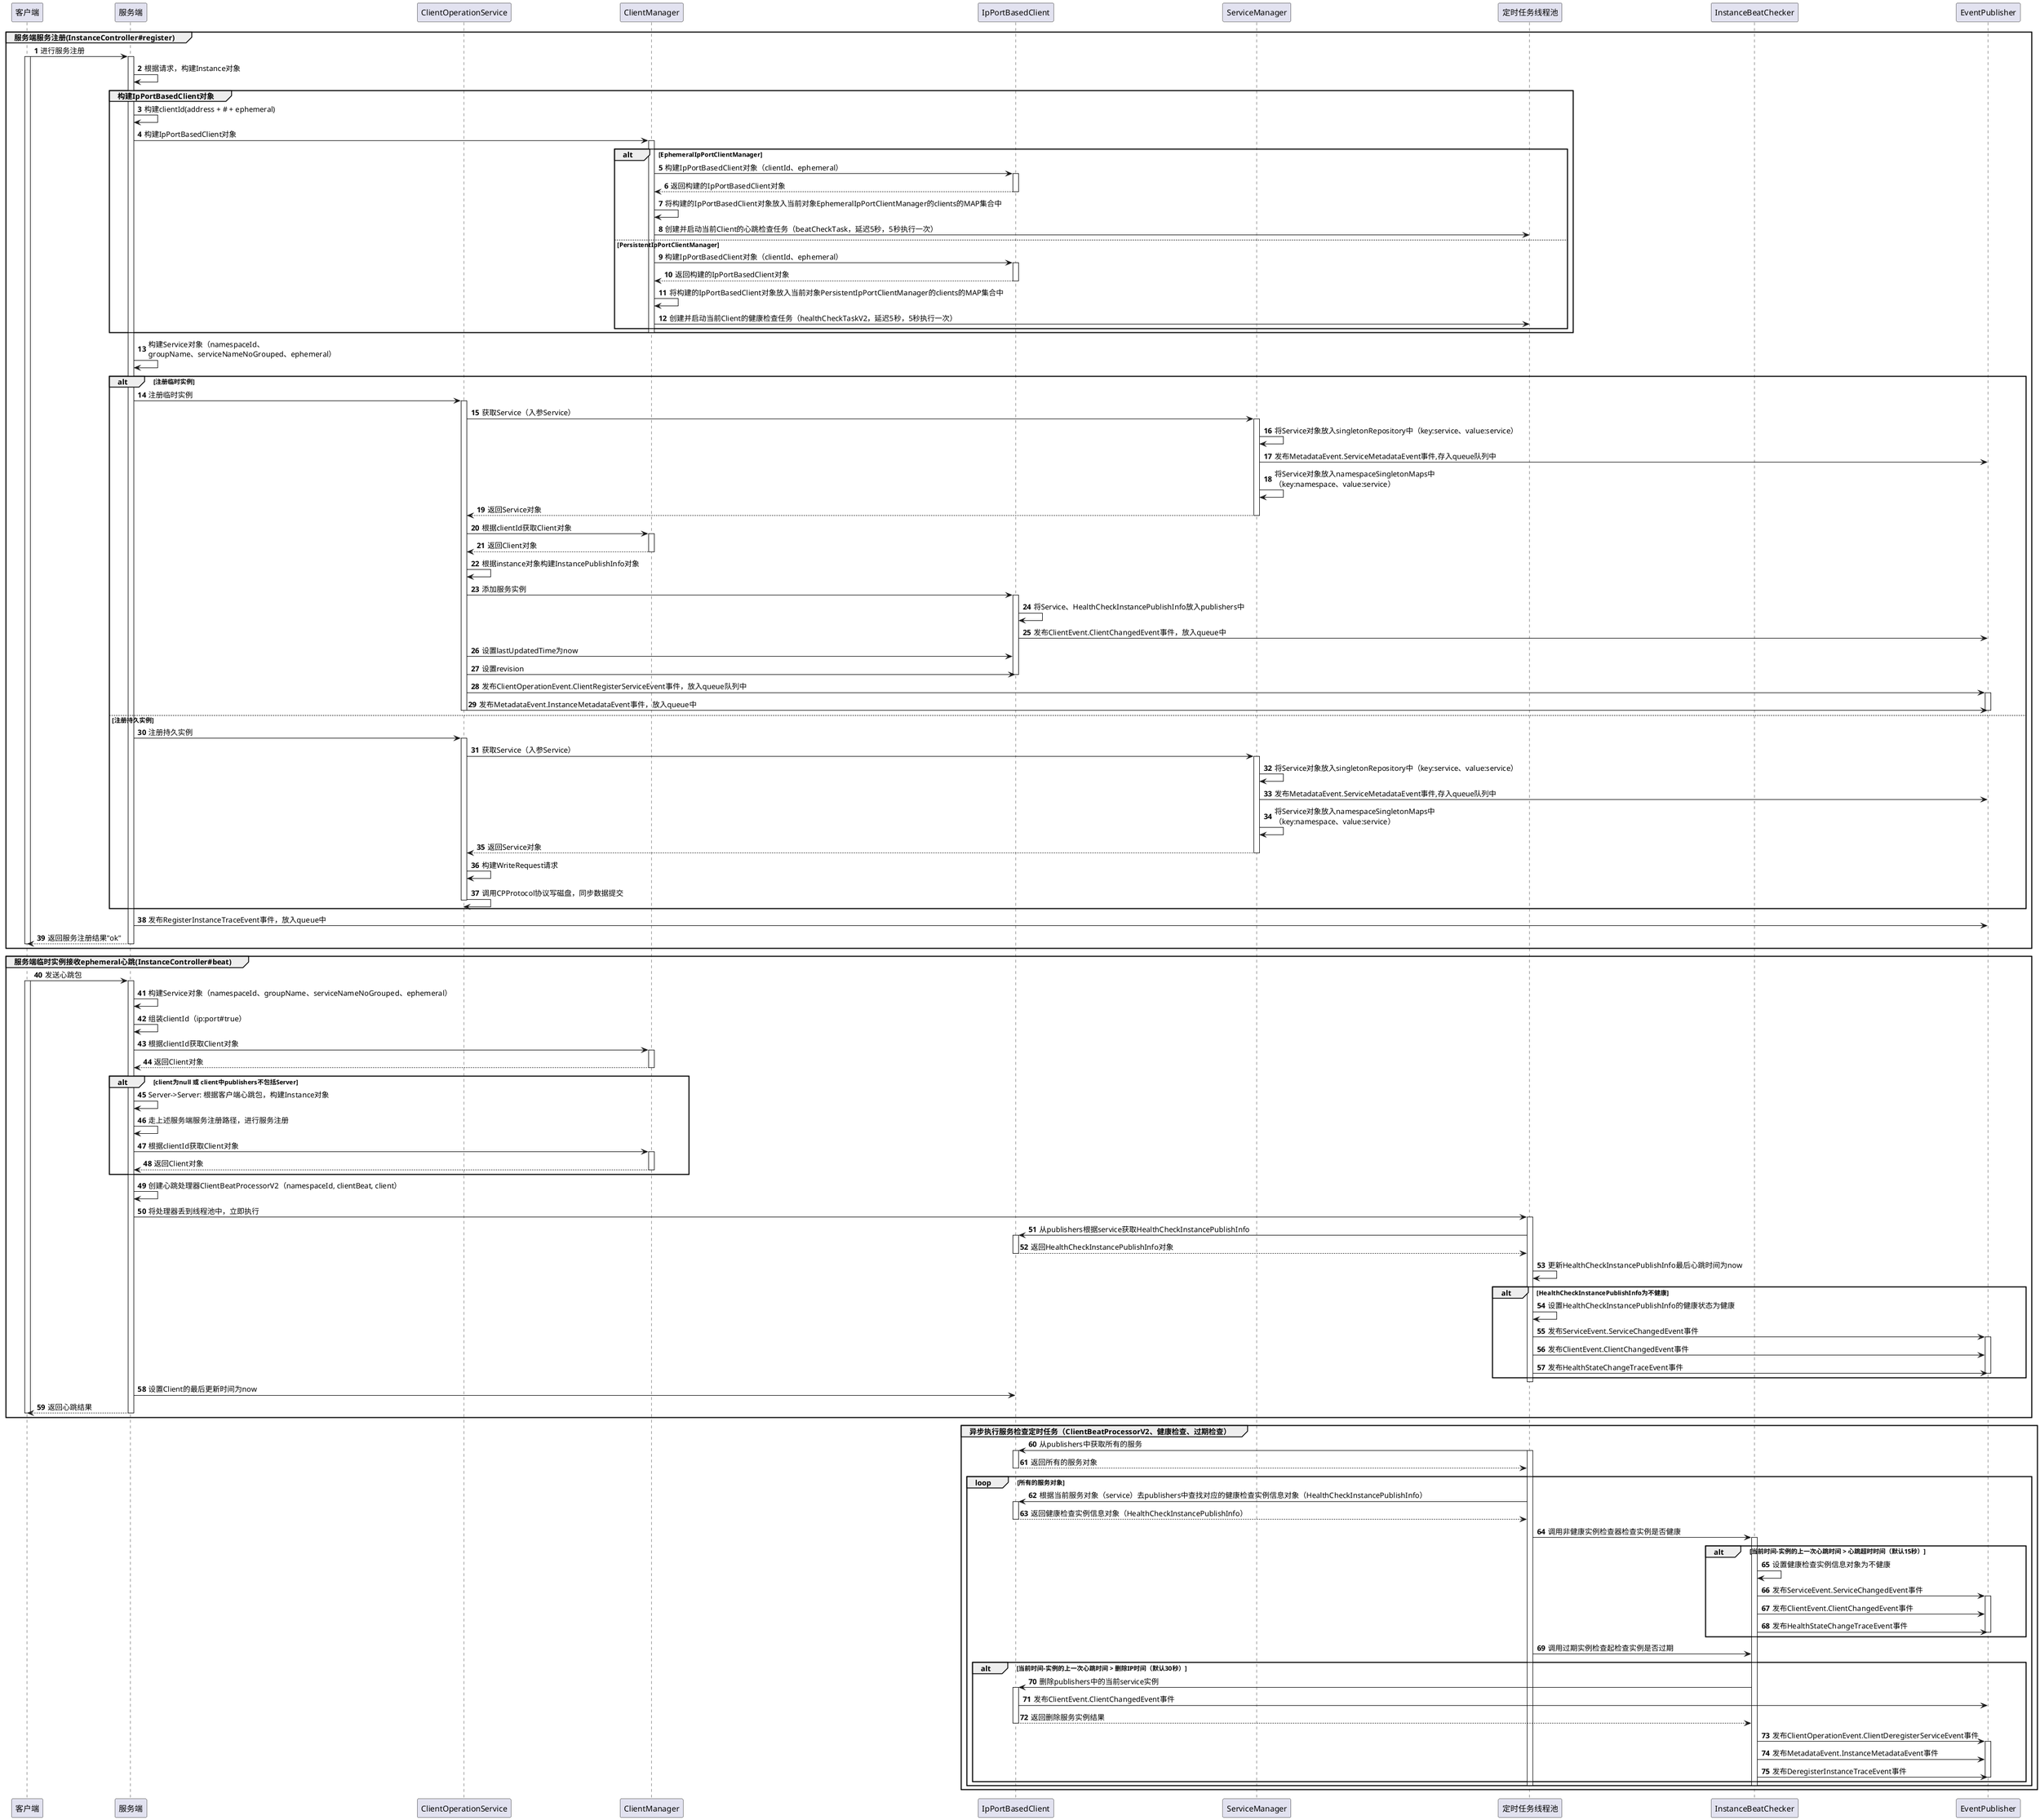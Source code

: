 @startuml
'https://plantuml.com/sequence-diagram

autonumber
participant 客户端 as Client
participant 服务端 as Server
participant ClientOperationService as ClientOperationService
participant ClientManager as ClientManager
participant IpPortBasedClient as IpPortBasedClient
participant ServiceManager as ServiceManager
participant 定时任务线程池 as SchedulerX
participant InstanceBeatChecker as InstanceBeatChecker
participant EventPublisher as EventPublisher

group 服务端服务注册(InstanceController#register)
    Client->Server: 进行服务注册
    activate Client
    activate Server
    Server->Server: 根据请求，构建Instance对象
    group 构建IpPortBasedClient对象
        Server->Server: 构建clientId(address + # + ephemeral)
        Server->ClientManager: 构建IpPortBasedClient对象
        activate ClientManager
        alt EphemeralIpPortClientManager
            ClientManager->IpPortBasedClient: 构建IpPortBasedClient对象（clientId、ephemeral）
            activate IpPortBasedClient
            IpPortBasedClient-->ClientManager: 返回构建的IpPortBasedClient对象
            deactivate IpPortBasedClient
            ClientManager->ClientManager: 将构建的IpPortBasedClient对象放入当前对象EphemeralIpPortClientManager的clients的MAP集合中
            ClientManager->SchedulerX: 创建并启动当前Client的心跳检查任务（beatCheckTask，延迟5秒，5秒执行一次）
        else PersistentIpPortClientManager
            ClientManager->IpPortBasedClient: 构建IpPortBasedClient对象（clientId、ephemeral）
            activate IpPortBasedClient
            IpPortBasedClient-->ClientManager: 返回构建的IpPortBasedClient对象
            deactivate IpPortBasedClient
            ClientManager->ClientManager: 将构建的IpPortBasedClient对象放入当前对象PersistentIpPortClientManager的clients的MAP集合中
            ClientManager->SchedulerX: 创建并启动当前Client的健康检查任务（healthCheckTaskV2，延迟5秒，5秒执行一次）
        end
        deactivate ClientManager
    end
    Server->Server: 构建Service对象（namespaceId、\ngroupName、serviceNameNoGrouped、ephemeral）
    alt 注册临时实例
        Server->ClientOperationService: 注册临时实例
        activate ClientOperationService
        ClientOperationService->ServiceManager: 获取Service（入参Service）
        activate ServiceManager
        ServiceManager->ServiceManager: 将Service对象放入singletonRepository中（key:service、value:service）
        ServiceManager->EventPublisher: 发布MetadataEvent.ServiceMetadataEvent事件,存入queue队列中
        ServiceManager->ServiceManager: 将Service对象放入namespaceSingletonMaps中\n（key:namespace、value:service）
        ServiceManager-->ClientOperationService: 返回Service对象
        deactivate ServiceManager
        ClientOperationService->ClientManager: 根据clientId获取Client对象
        activate ClientManager
        ClientManager-->ClientOperationService: 返回Client对象
        deactivate ClientManager
        ClientOperationService->ClientOperationService: 根据instance对象构建InstancePublishInfo对象
        ClientOperationService->IpPortBasedClient: 添加服务实例
        activate IpPortBasedClient
        IpPortBasedClient->IpPortBasedClient: 将Service、HealthCheckInstancePublishInfo放入publishers中
        IpPortBasedClient->EventPublisher: 发布ClientEvent.ClientChangedEvent事件，放入queue中
        ClientOperationService->IpPortBasedClient: 设置lastUpdatedTime为now
        ClientOperationService->IpPortBasedClient: 设置revision
        deactivate IpPortBasedClient
        ClientOperationService->EventPublisher: 发布ClientOperationEvent.ClientRegisterServiceEvent事件，放入queue队列中
        activate EventPublisher
        ClientOperationService->EventPublisher: 发布MetadataEvent.InstanceMetadataEvent事件，放入queue中
        deactivate ClientOperationService
        deactivate EventPublisher
    else 注册持久实例
        Server->ClientOperationService: 注册持久实例
        activate ClientOperationService
        ClientOperationService->ServiceManager: 获取Service（入参Service）
        activate ServiceManager
        ServiceManager->ServiceManager: 将Service对象放入singletonRepository中（key:service、value:service）
        ServiceManager->EventPublisher: 发布MetadataEvent.ServiceMetadataEvent事件,存入queue队列中
        ServiceManager->ServiceManager: 将Service对象放入namespaceSingletonMaps中\n（key:namespace、value:service）
        ServiceManager-->ClientOperationService: 返回Service对象
        deactivate ServiceManager
        ClientOperationService->ClientOperationService: 构建WriteRequest请求
        ClientOperationService->ClientOperationService: 调用CPProtocol协议写磁盘，同步数据提交
        deactivate ClientOperationService
    end
    Server->EventPublisher: 发布RegisterInstanceTraceEvent事件，放入queue中
    Server-->Client: 返回服务注册结果"ok"
    deactivate Server
    deactivate Client
end

group 服务端临时实例接收ephemeral心跳(InstanceController#beat)
    Client->Server: 发送心跳包
    activate Client
    activate Server
    Server->Server: 构建Service对象（namespaceId、groupName、serviceNameNoGrouped、ephemeral）
    Server->Server:组装clientId（ip:port#true）
    Server->ClientManager: 根据clientId获取Client对象
    activate ClientManager
    ClientManager-->Server: 返回Client对象
    deactivate ClientManager
    alt client为null 或 client中publishers不包括Server
        Server->Server: Server->Server: 根据客户端心跳包，构建Instance对象
        Server->Server: 走上述服务端服务注册路径，进行服务注册
        Server->ClientManager: 根据clientId获取Client对象
        activate ClientManager
        ClientManager-->Server: 返回Client对象
        deactivate ClientManager
    end
    Server->Server: 创建心跳处理器ClientBeatProcessorV2（namespaceId, clientBeat, client）
    Server->SchedulerX: 将处理器丢到线程池中，立即执行
    activate SchedulerX
    SchedulerX->IpPortBasedClient: 从publishers根据service获取HealthCheckInstancePublishInfo
    activate IpPortBasedClient
    IpPortBasedClient-->SchedulerX: 返回HealthCheckInstancePublishInfo对象
    deactivate IpPortBasedClient
    SchedulerX-> SchedulerX: 更新HealthCheckInstancePublishInfo最后心跳时间为now
    alt HealthCheckInstancePublishInfo为不健康
        SchedulerX->SchedulerX: 设置HealthCheckInstancePublishInfo的健康状态为健康
        SchedulerX->EventPublisher: 发布ServiceEvent.ServiceChangedEvent事件
        activate EventPublisher
        SchedulerX->EventPublisher: 发布ClientEvent.ClientChangedEvent事件
        SchedulerX->EventPublisher: 发布HealthStateChangeTraceEvent事件
        deactivate EventPublisher
    end
    deactivate SchedulerX
    Server->IpPortBasedClient: 设置Client的最后更新时间为now
    Server-->Client: 返回心跳结果
    deactivate Server
    deactivate Client
end

group 异步执行服务检查定时任务（ClientBeatProcessorV2、健康检查、过期检查）
    SchedulerX->IpPortBasedClient: 从publishers中获取所有的服务
    activate SchedulerX
    activate IpPortBasedClient
    IpPortBasedClient-->SchedulerX: 返回所有的服务对象
    deactivate IpPortBasedClient
    Loop 所有的服务对象
        SchedulerX->IpPortBasedClient: 根据当前服务对象（service）去publishers中查找对应的健康检查实例信息对象（HealthCheckInstancePublishInfo）
        activate IpPortBasedClient
        IpPortBasedClient-->SchedulerX: 返回健康检查实例信息对象（HealthCheckInstancePublishInfo）
        deactivate IpPortBasedClient
        SchedulerX->InstanceBeatChecker: 调用非健康实例检查器检查实例是否健康
        activate InstanceBeatChecker
        alt 当前时间-实例的上一次心跳时间 > 心跳超时时间（默认15秒）
            InstanceBeatChecker->InstanceBeatChecker: 设置健康检查实例信息对象为不健康
            InstanceBeatChecker->EventPublisher: 发布ServiceEvent.ServiceChangedEvent事件
            activate EventPublisher
            InstanceBeatChecker->EventPublisher: 发布ClientEvent.ClientChangedEvent事件
            InstanceBeatChecker->EventPublisher: 发布HealthStateChangeTraceEvent事件
            deactivate EventPublisher
        end
        SchedulerX->InstanceBeatChecker: 调用过期实例检查起检查实例是否过期
        alt 当前时间-实例的上一次心跳时间 > 删除IP时间（默认30秒）
            InstanceBeatChecker->IpPortBasedClient: 删除publishers中的当前service实例
            activate IpPortBasedClient
            IpPortBasedClient->EventPublisher: 发布ClientEvent.ClientChangedEvent事件
            IpPortBasedClient-->InstanceBeatChecker: 返回删除服务实例结果
            deactivate IpPortBasedClient
            InstanceBeatChecker->EventPublisher: 发布ClientOperationEvent.ClientDeregisterServiceEvent事件
            activate EventPublisher
            InstanceBeatChecker->EventPublisher: 发布MetadataEvent.InstanceMetadataEvent事件
            InstanceBeatChecker->EventPublisher: 发布DeregisterInstanceTraceEvent事件
            deactivate EventPublisher
        end
        deactivate InstanceBeatChecker
    deactivate SchedulerX
    end
end
@enduml